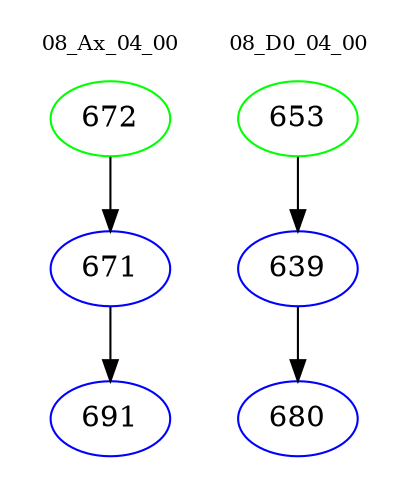 digraph{
subgraph cluster_0 {
color = white
label = "08_Ax_04_00";
fontsize=10;
T0_672 [label="672", color="green"]
T0_672 -> T0_671 [color="black"]
T0_671 [label="671", color="blue"]
T0_671 -> T0_691 [color="black"]
T0_691 [label="691", color="blue"]
}
subgraph cluster_1 {
color = white
label = "08_D0_04_00";
fontsize=10;
T1_653 [label="653", color="green"]
T1_653 -> T1_639 [color="black"]
T1_639 [label="639", color="blue"]
T1_639 -> T1_680 [color="black"]
T1_680 [label="680", color="blue"]
}
}
